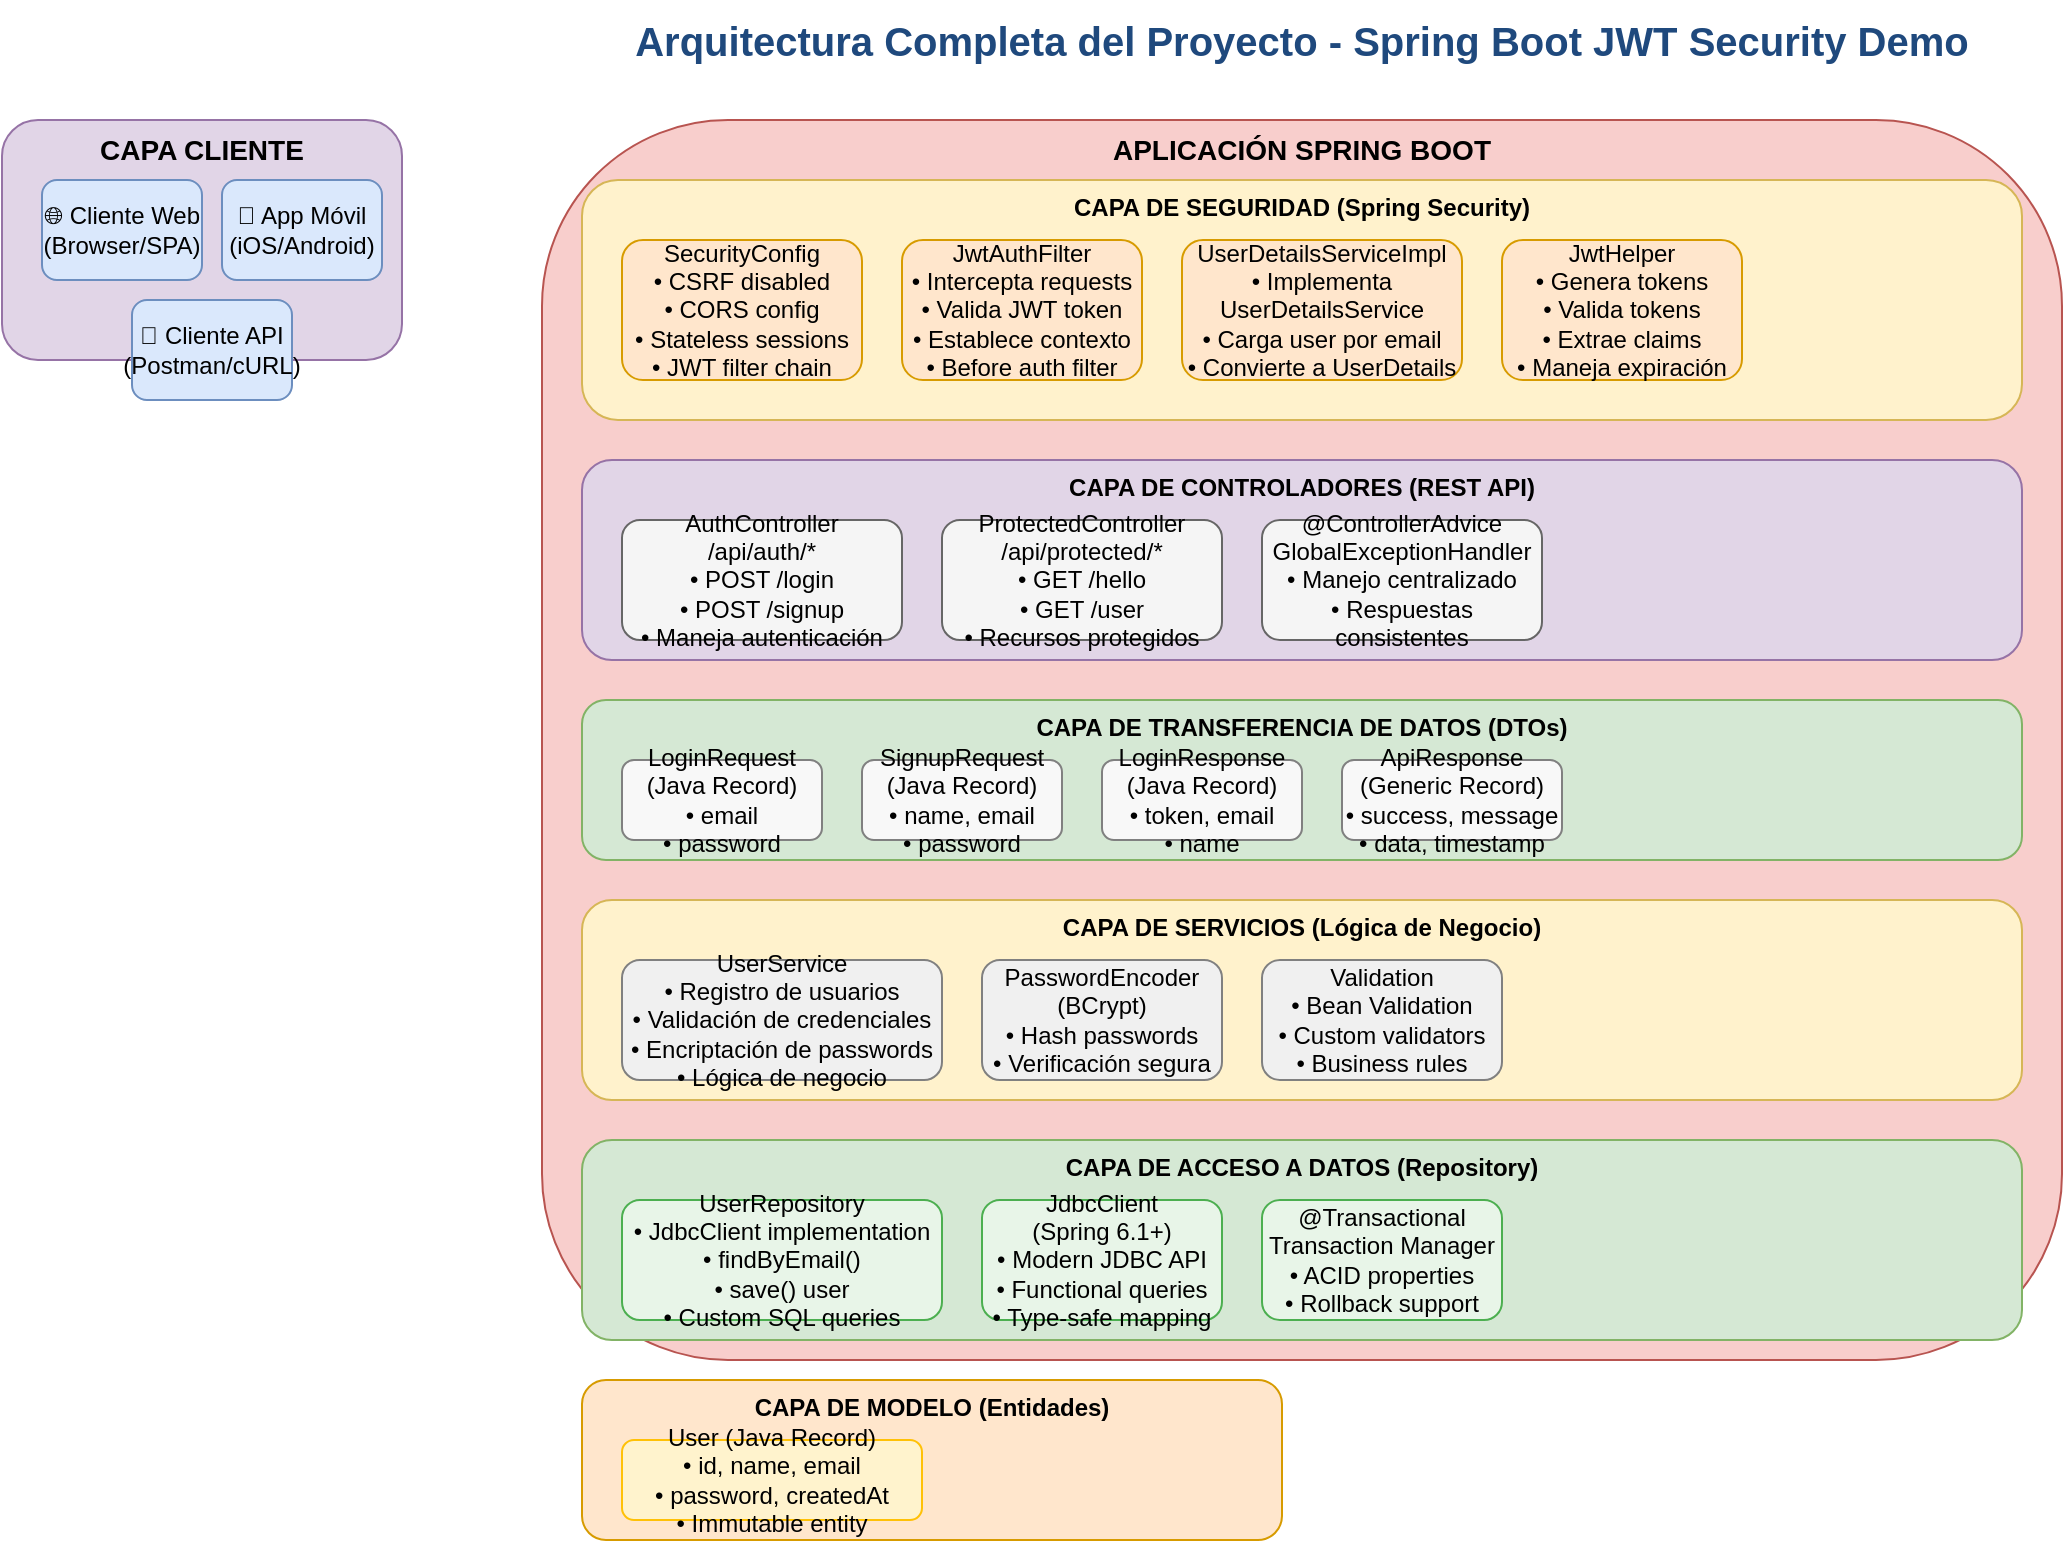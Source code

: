 <?xml version="1.0" encoding="UTF-8"?>
<mxfile version="21.6.5" type="device">
  <diagram name="Project Architecture" id="project-architecture">
    <mxGraphModel dx="1800" dy="1200" grid="1" gridSize="10" guides="1" tooltips="1" connect="1" arrows="1" fold="1" page="1" pageScale="1" pageWidth="1400" pageHeight="1000" math="0" shadow="0">
      <root>
        <mxCell id="0" />
        <mxCell id="1" parent="0" />
        
        <!-- Title -->
        <mxCell id="title" value="Arquitectura Completa del Proyecto - Spring Boot JWT Security Demo" style="text;html=1;strokeColor=none;fillColor=none;align=center;verticalAlign=middle;whiteSpace=wrap;rounded=0;fontSize=20;fontStyle=1;fontColor=#1f497d;" vertex="1" parent="1">
          <mxGeometry x="350" y="10" width="700" height="40" as="geometry" />
        </mxCell>
        
        <!-- External Layer (Clients) -->
        <mxCell id="clientLayer" value="CAPA CLIENTE" style="rounded=1;whiteSpace=wrap;html=1;fillColor=#e1d5e7;strokeColor=#9673a6;fontSize=14;fontStyle=1;verticalAlign=top;" vertex="1" parent="1">
          <mxGeometry x="50" y="70" width="200" height="120" as="geometry" />
        </mxCell>
        
        <mxCell id="webClient" value="🌐 Cliente Web&#xa;(Browser/SPA)" style="rounded=1;whiteSpace=wrap;html=1;fillColor=#dae8fc;strokeColor=#6c8ebf;" vertex="1" parent="1">
          <mxGeometry x="70" y="100" width="80" height="50" as="geometry" />
        </mxCell>
        
        <mxCell id="mobileClient" value="📱 App Móvil&#xa;(iOS/Android)" style="rounded=1;whiteSpace=wrap;html=1;fillColor=#dae8fc;strokeColor=#6c8ebf;" vertex="1" parent="1">
          <mxGeometry x="160" y="100" width="80" height="50" as="geometry" />
        </mxCell>
        
        <mxCell id="apiClient" value="🔧 Cliente API&#xa;(Postman/cURL)" style="rounded=1;whiteSpace=wrap;html=1;fillColor=#dae8fc;strokeColor=#6c8ebf;" vertex="1" parent="1">
          <mxGeometry x="115" y="160" width="80" height="50" as="geometry" />
        </mxCell>
        
        <!-- Spring Boot Application Layer -->
        <mxCell id="springBootLayer" value="APLICACIÓN SPRING BOOT" style="rounded=1;whiteSpace=wrap;html=1;fillColor=#f8cecc;strokeColor=#b85450;fontSize=14;fontStyle=1;verticalAlign=top;" vertex="1" parent="1">
          <mxGeometry x="320" y="70" width="760" height="620" as="geometry" />
        </mxCell>
        
        <!-- Security Layer -->
        <mxCell id="securityLayer" value="CAPA DE SEGURIDAD (Spring Security)" style="rounded=1;whiteSpace=wrap;html=1;fillColor=#fff2cc;strokeColor=#d6b656;fontSize=12;fontStyle=1;verticalAlign=top;" vertex="1" parent="1">
          <mxGeometry x="340" y="100" width="720" height="120" as="geometry" />
        </mxCell>
        
        <mxCell id="securityConfig" value="SecurityConfig&#xa;• CSRF disabled&#xa;• CORS config&#xa;• Stateless sessions&#xa;• JWT filter chain" style="rounded=1;whiteSpace=wrap;html=1;fillColor=#ffe6cc;strokeColor=#d79b00;" vertex="1" parent="1">
          <mxGeometry x="360" y="130" width="120" height="70" as="geometry" />
        </mxCell>
        
        <mxCell id="jwtAuthFilter" value="JwtAuthFilter&#xa;• Intercepta requests&#xa;• Valida JWT token&#xa;• Establece contexto&#xa;• Before auth filter" style="rounded=1;whiteSpace=wrap;html=1;fillColor=#ffe6cc;strokeColor=#d79b00;" vertex="1" parent="1">
          <mxGeometry x="500" y="130" width="120" height="70" as="geometry" />
        </mxCell>
        
        <mxCell id="userDetailsService" value="UserDetailsServiceImpl&#xa;• Implementa UserDetailsService&#xa;• Carga user por email&#xa;• Convierte a UserDetails" style="rounded=1;whiteSpace=wrap;html=1;fillColor=#ffe6cc;strokeColor=#d79b00;" vertex="1" parent="1">
          <mxGeometry x="640" y="130" width="140" height="70" as="geometry" />
        </mxCell>
        
        <mxCell id="jwtHelper" value="JwtHelper&#xa;• Genera tokens&#xa;• Valida tokens&#xa;• Extrae claims&#xa;• Maneja expiración" style="rounded=1;whiteSpace=wrap;html=1;fillColor=#ffe6cc;strokeColor=#d79b00;" vertex="1" parent="1">
          <mxGeometry x="800" y="130" width="120" height="70" as="geometry" />
        </mxCell>
        
        <!-- Controller Layer -->
        <mxCell id="controllerLayer" value="CAPA DE CONTROLADORES (REST API)" style="rounded=1;whiteSpace=wrap;html=1;fillColor=#e1d5e7;strokeColor=#9673a6;fontSize=12;fontStyle=1;verticalAlign=top;" vertex="1" parent="1">
          <mxGeometry x="340" y="240" width="720" height="100" as="geometry" />
        </mxCell>
        
        <mxCell id="authController" value="AuthController&#xa;/api/auth/*&#xa;• POST /login&#xa;• POST /signup&#xa;• Maneja autenticación" style="rounded=1;whiteSpace=wrap;html=1;fillColor=#f5f5f5;strokeColor=#666666;" vertex="1" parent="1">
          <mxGeometry x="360" y="270" width="140" height="60" as="geometry" />
        </mxCell>
        
        <mxCell id="protectedController" value="ProtectedController&#xa;/api/protected/*&#xa;• GET /hello&#xa;• GET /user&#xa;• Recursos protegidos" style="rounded=1;whiteSpace=wrap;html=1;fillColor=#f5f5f5;strokeColor=#666666;" vertex="1" parent="1">
          <mxGeometry x="520" y="270" width="140" height="60" as="geometry" />
        </mxCell>
        
        <mxCell id="globalExceptionHandler" value="@ControllerAdvice&#xa;GlobalExceptionHandler&#xa;• Manejo centralizado&#xa;• Respuestas consistentes" style="rounded=1;whiteSpace=wrap;html=1;fillColor=#f5f5f5;strokeColor=#666666;" vertex="1" parent="1">
          <mxGeometry x="680" y="270" width="140" height="60" as="geometry" />
        </mxCell>
        
        <!-- DTO Layer -->
        <mxCell id="dtoLayer" value="CAPA DE TRANSFERENCIA DE DATOS (DTOs)" style="rounded=1;whiteSpace=wrap;html=1;fillColor=#d5e8d4;strokeColor=#82b366;fontSize=12;fontStyle=1;verticalAlign=top;" vertex="1" parent="1">
          <mxGeometry x="340" y="360" width="720" height="80" as="geometry" />
        </mxCell>
        
        <mxCell id="loginRequest" value="LoginRequest&#xa;(Java Record)&#xa;• email&#xa;• password" style="rounded=1;whiteSpace=wrap;html=1;fillColor=#f8f8f8;strokeColor=#808080;" vertex="1" parent="1">
          <mxGeometry x="360" y="390" width="100" height="40" as="geometry" />
        </mxCell>
        
        <mxCell id="signupRequest" value="SignupRequest&#xa;(Java Record)&#xa;• name, email&#xa;• password" style="rounded=1;whiteSpace=wrap;html=1;fillColor=#f8f8f8;strokeColor=#808080;" vertex="1" parent="1">
          <mxGeometry x="480" y="390" width="100" height="40" as="geometry" />
        </mxCell>
        
        <mxCell id="loginResponse" value="LoginResponse&#xa;(Java Record)&#xa;• token, email&#xa;• name" style="rounded=1;whiteSpace=wrap;html=1;fillColor=#f8f8f8;strokeColor=#808080;" vertex="1" parent="1">
          <mxGeometry x="600" y="390" width="100" height="40" as="geometry" />
        </mxCell>
        
        <mxCell id="apiResponse" value="ApiResponse&lt;T&gt;&#xa;(Generic Record)&#xa;• success, message&#xa;• data, timestamp" style="rounded=1;whiteSpace=wrap;html=1;fillColor=#f8f8f8;strokeColor=#808080;" vertex="1" parent="1">
          <mxGeometry x="720" y="390" width="110" height="40" as="geometry" />
        </mxCell>
        
        <!-- Service Layer -->
        <mxCell id="serviceLayer" value="CAPA DE SERVICIOS (Lógica de Negocio)" style="rounded=1;whiteSpace=wrap;html=1;fillColor=#fff2cc;strokeColor=#d6b656;fontSize=12;fontStyle=1;verticalAlign=top;" vertex="1" parent="1">
          <mxGeometry x="340" y="460" width="720" height="100" as="geometry" />
        </mxCell>
        
        <mxCell id="userService" value="UserService&#xa;• Registro de usuarios&#xa;• Validación de credenciales&#xa;• Encriptación de passwords&#xa;• Lógica de negocio" style="rounded=1;whiteSpace=wrap;html=1;fillColor=#f0f0f0;strokeColor=#808080;" vertex="1" parent="1">
          <mxGeometry x="360" y="490" width="160" height="60" as="geometry" />
        </mxCell>
        
        <mxCell id="passwordEncoder" value="PasswordEncoder&#xa;(BCrypt)&#xa;• Hash passwords&#xa;• Verificación segura" style="rounded=1;whiteSpace=wrap;html=1;fillColor=#f0f0f0;strokeColor=#808080;" vertex="1" parent="1">
          <mxGeometry x="540" y="490" width="120" height="60" as="geometry" />
        </mxCell>
        
        <mxCell id="validationService" value="Validation&#xa;• Bean Validation&#xa;• Custom validators&#xa;• Business rules" style="rounded=1;whiteSpace=wrap;html=1;fillColor=#f0f0f0;strokeColor=#808080;" vertex="1" parent="1">
          <mxGeometry x="680" y="490" width="120" height="60" as="geometry" />
        </mxCell>
        
        <!-- Repository Layer -->
        <mxCell id="repositoryLayer" value="CAPA DE ACCESO A DATOS (Repository)" style="rounded=1;whiteSpace=wrap;html=1;fillColor=#d5e8d4;strokeColor=#82b366;fontSize=12;fontStyle=1;verticalAlign=top;" vertex="1" parent="1">
          <mxGeometry x="340" y="580" width="720" height="100" as="geometry" />
        </mxCell>
        
        <mxCell id="userRepository" value="UserRepository&#xa;• JdbcClient implementation&#xa;• findByEmail()&#xa;• save() user&#xa;• Custom SQL queries" style="rounded=1;whiteSpace=wrap;html=1;fillColor=#e8f5e8;strokeColor=#4caf50;" vertex="1" parent="1">
          <mxGeometry x="360" y="610" width="160" height="60" as="geometry" />
        </mxCell>
        
        <mxCell id="jdbcClient" value="JdbcClient&#xa;(Spring 6.1+)&#xa;• Modern JDBC API&#xa;• Functional queries&#xa;• Type-safe mapping" style="rounded=1;whiteSpace=wrap;html=1;fillColor=#e8f5e8;strokeColor=#4caf50;" vertex="1" parent="1">
          <mxGeometry x="540" y="610" width="120" height="60" as="geometry" />
        </mxCell>
        
        <mxCell id="transactionManager" value="@Transactional&#xa;Transaction Manager&#xa;• ACID properties&#xa;• Rollback support" style="rounded=1;whiteSpace=wrap;html=1;fillColor=#e8f5e8;strokeColor=#4caf50;" vertex="1" parent="1">
          <mxGeometry x="680" y="610" width="120" height="60" as="geometry" />
        </mxCell>
        
        <!-- Model Layer -->
        <mxCell id="modelLayer" value="CAPA DE MODELO (Entidades)" style="rounded=1;whiteSpace=wrap;html=1;fillColor=#ffe6cc;strokeColor=#d79b00;fontSize=12;fontStyle=1;verticalAlign=top;" vertex="1" parent="1">
          <mxGeometry x="340" y="700" width="350" height="80" as="geometry" />
        </mxCell>
        
        <mxCell id="userModel" value="User (Java Record)&#xa;• id, name, email&#xa;• password, createdAt&#xa;• Immutable entity" style="rounded=1;whiteSpace=wrap;html=1;fillColor=#fff3cd;strokeColor=#ffc107;" vertex="1" parent="1">
          <mxGeometry x="360" y="730" width="150" height="40" as="geometry" />
        </mxCell>
        
        <mxCell id="userDetails" value="UserPrincipal&#xa;implements UserDetails&#xa;• Spring Security integration&#xa;• Authorities & roles" style="rounded=1;whiteSpace=wrap;html=1;fillColor=#fff3cd;strokeColor=#ffc107;" vertex="1" parent="1">
          <mxGeometry x="530" y="730" width="150" height="40" as="geometry" />
        </mxCell>
        
        <!-- Database Layer -->
        <mxCell id="databaseLayer" value="CAPA DE BASE DE DATOS" style="rounded=1;whiteSpace=wrap;html=1;fillColor=#d5e8d4;strokeColor=#82b366;fontSize=14;fontStyle=1;verticalAlign=top;" vertex="1" parent="1">
          <mxGeometry x="720" y="700" width="340" height="180" as="geometry" />
        </mxCell>
        
        <mxCell id="h2Database" value="💾 H2 Database&#xa;(Perfil DEV)&#xa;• In-memory&#xa;• Console web&#xa;• Auto-DDL" style="shape=cylinder3;whiteSpace=wrap;html=1;boundedLbl=1;backgroundOutline=1;size=15;fillColor=#e8f5e8;strokeColor=#4caf50;" vertex="1" parent="1">
          <mxGeometry x="740" y="730" width="80" height="70" as="geometry" />
        </mxCell>
        
        <mxCell id="postgresDatabase" value="🐘 PostgreSQL&#xa;(Perfil PROD)&#xa;• Production DB&#xa;• Docker compose&#xa;• Persistent data" style="shape=cylinder3;whiteSpace=wrap;html=1;boundedLbl=1;backgroundOutline=1;size=15;fillColor=#e8f5e8;strokeColor=#4caf50;" vertex="1" parent="1">
          <mxGeometry x="840" y="730" width="80" height="70" as="geometry" />
        </mxCell>
        
        <mxCell id="liquibase" value="📋 Liquibase&#xa;• Database migration&#xa;• Version control&#xa;• Changelog XML&#xa;• Profile-specific" style="rounded=1;whiteSpace=wrap;html=1;fillColor=#e8f5e8;strokeColor=#4caf50;" vertex="1" parent="1">
          <mxGeometry x="940" y="730" width="100" height="70" as="geometry" />
        </mxCell>
        
        <mxCell id="dockerCompose" value="🐳 Docker Compose&#xa;• PostgreSQL service&#xa;• Environment setup&#xa;• Local development" style="rounded=1;whiteSpace=wrap;html=1;fillColor=#cce5ff;strokeColor=#0066cc;" vertex="1" parent="1">
          <mxGeometry x="740" y="820" width="120" height="50" as="geometry" />
        </mxCell>
        
        <!-- Configuration Layer -->
        <mxCell id="configLayer" value="CONFIGURACIÓN Y PERFILES" style="rounded=1;whiteSpace=wrap;html=1;fillColor=#f8cecc;strokeColor=#b85450;fontSize=14;fontStyle=1;verticalAlign=top;" vertex="1" parent="1">
          <mxGeometry x="1100" y="70" width="250" height="620" as="geometry" />
        </mxCell>
        
        <mxCell id="applicationProperties" value="application.properties&#xa;• Configuración base&#xa;• Perfiles activos&#xa;• Logging levels&#xa;• Common settings" style="rounded=1;whiteSpace=wrap;html=1;fillColor=#fff0f0;strokeColor=#ff6b6b;" vertex="1" parent="1">
          <mxGeometry x="1120" y="100" width="130" height="70" as="geometry" />
        </mxCell>
        
        <mxCell id="devProperties" value="application-dev.properties&#xa;• H2 database&#xa;• Debug logging&#xa;• Hot reload&#xa;• Development tools" style="rounded=1;whiteSpace=wrap;html=1;fillColor=#fff0f0;strokeColor=#ff6b6b;" vertex="1" parent="1">
          <mxGeometry x="1120" y="180" width="130" height="70" as="geometry" />
        </mxCell>
        
        <mxCell id="prodProperties" value="application-prod.properties&#xa;• PostgreSQL config&#xa;• Production logging&#xa;• Security hardening&#xa;• Performance tuning" style="rounded=1;whiteSpace=wrap;html=1;fillColor=#fff0f0;strokeColor=#ff6b6b;" vertex="1" parent="1">
          <mxGeometry x="1120" y="260" width="130" height="70" as="geometry" />
        </mxCell>
        
        <mxCell id="jwtConfig" value="JWT Configuration&#xa;• Secret key&#xa;• Expiration time&#xa;• Issuer&#xa;• Algorithm (HS256)" style="rounded=1;whiteSpace=wrap;html=1;fillColor=#fff0f0;strokeColor=#ff6b6b;" vertex="1" parent="1">
          <mxGeometry x="1120" y="340" width="130" height="70" as="geometry" />
        </mxCell>
        
        <mxCell id="corsConfig" value="CORS Configuration&#xa;• Allowed origins&#xa;• Allowed methods&#xa;• Credentials support&#xa;• Headers mapping" style="rounded=1;whiteSpace=wrap;html=1;fillColor=#fff0f0;strokeColor=#ff6b6b;" vertex="1" parent="1">
          <mxGeometry x="1120" y="420" width="130" height="70" as="geometry" />
        </mxCell>
        
        <mxCell id="actuator" value="Spring Actuator&#xa;• Health checks&#xa;• Metrics&#xa;• Environment info&#xa;• Monitoring" style="rounded=1;whiteSpace=wrap;html=1;fillColor=#fff0f0;strokeColor=#ff6b6b;" vertex="1" parent="1">
          <mxGeometry x="1120" y="500" width="130" height="70" as="geometry" />
        </mxCell>
        
        <!-- Testing Layer -->
        <mxCell id="testingLayer" value="TESTING Y AUTOMATIZACIÓN" style="rounded=1;whiteSpace=wrap;html=1;fillColor=#e1d5e7;strokeColor=#9673a6;fontSize=14;fontStyle=1;verticalAlign=top;" vertex="1" parent="1">
          <mxGeometry x="50" y="720" width="250" height="160" as="geometry" />
        </mxCell>
        
        <mxCell id="powershellScript" value="test-endpoints.ps1&#xa;• PowerShell automation&#xa;• Windows compatible&#xa;• API testing&#xa;• JSON validation" style="rounded=1;whiteSpace=wrap;html=1;fillColor=#f0f0ff;strokeColor=#6666ff;" vertex="1" parent="1">
          <mxGeometry x="70" y="750" width="100" height="60" as="geometry" />
        </mxCell>
        
        <mxCell id="bashScript" value="test-endpoints.sh&#xa;• Bash automation&#xa;• Linux/macOS&#xa;• cURL commands&#xa;• Cross-platform" style="rounded=1;whiteSpace=wrap;html=1;fillColor=#f0f0ff;strokeColor=#6666ff;" vertex="1" parent="1">
          <mxGeometry x="180" y="750" width="100" height="60" as="geometry" />
        </mxCell>
        
        <mxCell id="junit" value="JUnit Tests&#xa;• Unit testing&#xa;• Integration tests&#xa;• Mock objects&#xa;• Test coverage" style="rounded=1;whiteSpace=wrap;html=1;fillColor=#f0f0ff;strokeColor=#6666ff;" vertex="1" parent="1">
          <mxGeometry x="125" y="820" width="100" height="50" as="geometry" />
        </mxCell>
        
        <!-- Documentation -->
        <mxCell id="docsLayer" value="DOCUMENTACIÓN" style="rounded=1;whiteSpace=wrap;html=1;fillColor=#fff2cc;strokeColor=#d6b656;fontSize=14;fontStyle=1;verticalAlign=top;" vertex="1" parent="1">
          <mxGeometry x="320" y="900" width="760" height="80" as="geometry" />
        </mxCell>
        
        <mxCell id="readme" value="README.md&#xa;• Project overview&#xa;• Setup instructions&#xa;• API documentation" style="rounded=1;whiteSpace=wrap;html=1;fillColor=#fffacd;strokeColor=#ddd700;" vertex="1" parent="1">
          <mxGeometry x="340" y="930" width="120" height="40" as="geometry" />
        </mxCell>
        
        <mxCell id="testing" value="TESTING.md&#xa;• Test scenarios&#xa;• Script usage&#xa;• Validation steps" style="rounded=1;whiteSpace=wrap;html=1;fillColor=#fffacd;strokeColor=#ddd700;" vertex="1" parent="1">
          <mxGeometry x="480" y="930" width="120" height="40" as="geometry" />
        </mxCell>
        
        <mxCell id="guide" value="GUIA-EXPLICACION.md&#xa;• Architecture guide&#xa;• Code explanation&#xa;• Best practices" style="rounded=1;whiteSpace=wrap;html=1;fillColor=#fffacd;strokeColor=#ddd700;" vertex="1" parent="1">
          <mxGeometry x="620" y="930" width="140" height="40" as="geometry" />
        </mxCell>
        
        <mxCell id="diagrams" value="Diagramas DrawIO&#xa;• JWT flow&#xa;• Architecture&#xa;• Visual guides" style="rounded=1;whiteSpace=wrap;html=1;fillColor=#fffacd;strokeColor=#ddd700;" vertex="1" parent="1">
          <mxGeometry x="780" y="930" width="120" height="40" as="geometry" />
        </mxCell>
        
        <!-- Main Flow Arrows -->
        <mxCell id="clientToSecurity" value="" style="edgeStyle=orthogonalEdgeStyle;rounded=0;orthogonalLoop=1;jettySize=auto;html=1;strokeColor=#0066cc;strokeWidth=3;startArrow=classic;startFill=1;endArrow=classic;endFill=1;" edge="1" parent="1" source="clientLayer" target="securityLayer">
          <mxGeometry relative="1" as="geometry" />
        </mxCell>
        
        <mxCell id="securityToController" value="" style="edgeStyle=orthogonalEdgeStyle;rounded=0;orthogonalLoop=1;jettySize=auto;html=1;strokeColor=#0066cc;strokeWidth=2;endArrow=classic;endFill=1;" edge="1" parent="1" source="securityLayer" target="controllerLayer">
          <mxGeometry relative="1" as="geometry" />
        </mxCell>
        
        <mxCell id="controllerToService" value="" style="edgeStyle=orthogonalEdgeStyle;rounded=0;orthogonalLoop=1;jettySize=auto;html=1;strokeColor=#0066cc;strokeWidth=2;endArrow=classic;endFill=1;" edge="1" parent="1" source="controllerLayer" target="serviceLayer">
          <mxGeometry relative="1" as="geometry" />
        </mxCell>
        
        <mxCell id="serviceToRepository" value="" style="edgeStyle=orthogonalEdgeStyle;rounded=0;orthogonalLoop=1;jettySize=auto;html=1;strokeColor=#0066cc;strokeWidth=2;endArrow=classic;endFill=1;" edge="1" parent="1" source="serviceLayer" target="repositoryLayer">
          <mxGeometry relative="1" as="geometry" />
        </mxCell>
        
        <mxCell id="repositoryToModel" value="" style="edgeStyle=orthogonalEdgeStyle;rounded=0;orthogonalLoop=1;jettySize=auto;html=1;strokeColor=#0066cc;strokeWidth=2;endArrow=classic;endFill=1;" edge="1" parent="1" source="repositoryLayer" target="modelLayer">
          <mxGeometry relative="1" as="geometry" />
        </mxCell>
        
        <mxCell id="modelToDatabase" value="" style="edgeStyle=orthogonalEdgeStyle;rounded=0;orthogonalLoop=1;jettySize=auto;html=1;strokeColor=#0066cc;strokeWidth=2;endArrow=classic;endFill=1;" edge="1" parent="1" source="modelLayer" target="databaseLayer">
          <mxGeometry relative="1" as="geometry" />
        </mxCell>
        
        <!-- Configuration Connections -->
        <mxCell id="configToSecurity" value="" style="edgeStyle=orthogonalEdgeStyle;rounded=0;orthogonalLoop=1;jettySize=auto;html=1;strokeColor=#ff9900;strokeWidth=2;endArrow=classic;endFill=1;dashed=1;" edge="1" parent="1" source="configLayer" target="securityLayer">
          <mxGeometry relative="1" as="geometry" />
        </mxCell>
        
        <mxCell id="configToDatabase" value="" style="edgeStyle=orthogonalEdgeStyle;rounded=0;orthogonalLoop=1;jettySize=auto;html=1;strokeColor=#ff9900;strokeWidth=2;endArrow=classic;endFill=1;dashed=1;" edge="1" parent="1" source="configLayer" target="databaseLayer">
          <mxGeometry relative="1" as="geometry" />
        </mxCell>
        
        <!-- Testing Connections -->
        <mxCell id="testingToController" value="" style="edgeStyle=orthogonalEdgeStyle;rounded=0;orthogonalLoop=1;jettySize=auto;html=1;strokeColor=#009900;strokeWidth=2;endArrow=classic;endFill=1;dashed=1;" edge="1" parent="1" source="testingLayer" target="controllerLayer">
          <mxGeometry relative="1" as="geometry" />
        </mxCell>
        
        <!-- Architecture Notes -->
        <mxCell id="architectureNotes" value="🏗️ PATRONES ARQUITECTÓNICOS:&#xa;&#xa;📋 CAPAS (Layered Architecture):&#xa;• Separación clara de responsabilidades&#xa;• Controller → Service → Repository → Database&#xa;• Cada capa comunica solo con la siguiente&#xa;&#xa;🔒 SEGURIDAD (Security-First):&#xa;• JWT stateless authentication&#xa;• Spring Security filter chain&#xa;• Password encryption (BCrypt)&#xa;• CORS configuration&#xa;&#xa;📦 DEPENDENCY INJECTION:&#xa;• Spring IoC container&#xa;• @Autowired dependencies&#xa;• Configuration beans&#xa;&#xa;🔧 PROFILES (Environment-specific):&#xa;• DEV: H2 in-memory, debug logging&#xa;• PROD: PostgreSQL, optimized settings&#xa;&#xa;📋 DATABASE MIGRATION:&#xa;• Liquibase changelog system&#xa;• Version-controlled schema&#xa;• Rollback capabilities&#xa;&#xa;🧪 TESTING STRATEGY:&#xa;• Automated API testing&#xa;• Cross-platform scripts&#xa;• Integration testing&#xa;&#xa;📚 JAVA 17 FEATURES:&#xa;• Records for DTOs&#xa;• Text blocks&#xa;• Pattern matching&#xa;• Modern Spring Boot 3.x" style="text;html=1;strokeColor=#666666;fillColor=#f5f5f5;align=left;verticalAlign=top;whiteSpace=wrap;rounded=1;fontSize=10;" vertex="1" parent="1">
          <mxGeometry x="50" y="220" width="250" height="480" as="geometry" />
        </mxCell>
        
        <!-- Technology Stack -->
        <mxCell id="techStack" value="🛠️ STACK TECNOLÓGICO:&#xa;&#xa;☕ Backend:&#xa;• Java 17 (LTS)&#xa;• Spring Boot 3.2+&#xa;• Spring Security 6&#xa;• Spring Web MVC&#xa;• Spring Data JDBC&#xa;&#xa;🔐 Security:&#xa;• JWT (JSON Web Tokens)&#xa;• BCrypt password hashing&#xa;• CORS support&#xa;&#xa;💾 Database:&#xa;• H2 (development)&#xa;• PostgreSQL (production)&#xa;• Liquibase migrations&#xa;&#xa;🔧 Tools:&#xa;• Maven build system&#xa;• Docker Compose&#xa;• JdbcClient (Spring 6.1+)&#xa;&#xa;🧪 Testing:&#xa;• PowerShell scripts&#xa;• Bash scripts&#xa;• cURL automation&#xa;&#xa;📋 Documentation:&#xa;• Markdown files&#xa;• DrawIO diagrams&#xa;• Code comments" style="text;html=1;strokeColor=#666666;fillColor=#f0f8ff;align=left;verticalAlign=top;whiteSpace=wrap;rounded=1;fontSize=9;" vertex="1" parent="1">
          <mxGeometry x="1120" y="580" width="210" height="300" as="geometry" />
        </mxCell>
        
        <!-- Data Flow Legend -->
        <mxCell id="dataFlowLegend" value="📊 FLUJO DE DATOS:&#xa;&#xa;➡️ Request Flow (azul):&#xa;Cliente → Seguridad → Controller → Service → Repository → DB&#xa;&#xa;⬅️ Response Flow:&#xa;DB → Repository → Service → Controller → Seguridad → Cliente&#xa;&#xa;⚙️ Configuration (naranja):&#xa;Properties files → Components&#xa;&#xa;🧪 Testing (verde):&#xa;Scripts → API endpoints&#xa;&#xa;📋 Components:&#xa;🟪 Controllers (púrpura)&#xa;🟨 Services (amarillo)&#xa;🟩 Repository/DB (verde)&#xa;🟧 Security (naranja)&#xa;🔵 Configuration (azul)" style="text;html=1;strokeColor=#333333;fillColor=#ffffcc;align=left;verticalAlign=top;whiteSpace=wrap;rounded=1;fontSize=9;" vertex="1" parent="1">
          <mxGeometry x="320" y="790" width="370" height="100" as="geometry" />
        </mxCell>
        
      </root>
    </mxGraphModel>
  </diagram>
</mxfile>
